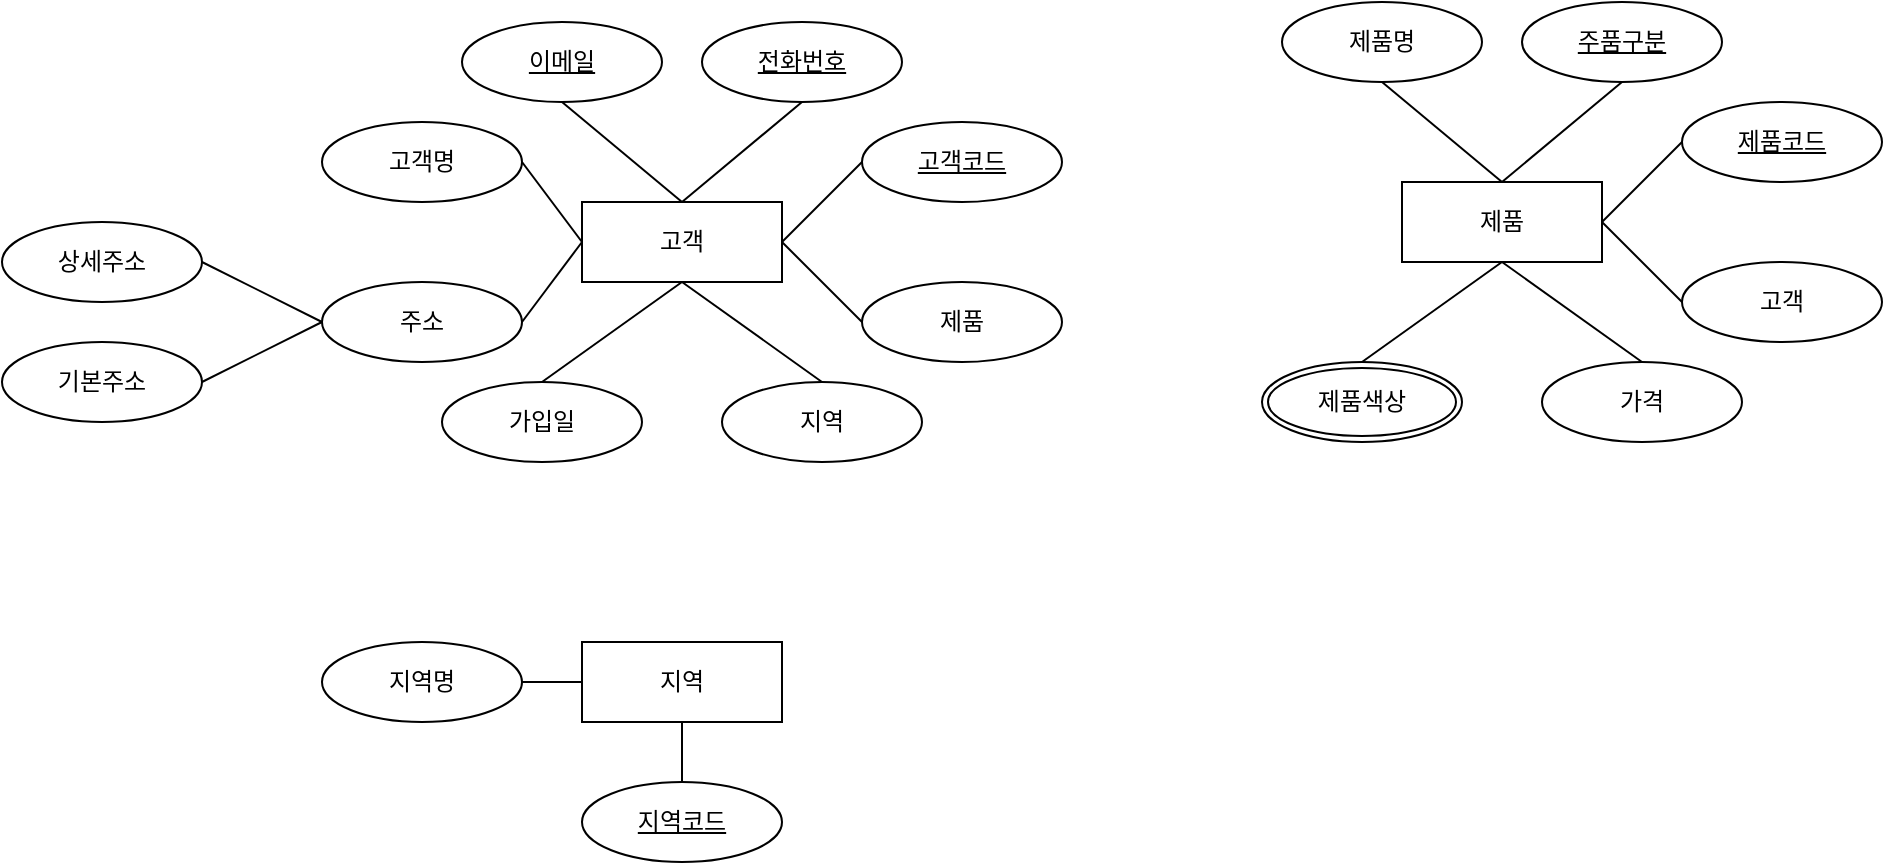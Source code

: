 <mxfile version="22.1.15" type="github">
  <diagram name="페이지-1" id="nj3TY9anS_ZJPsa495sF">
    <mxGraphModel dx="2234" dy="1580" grid="1" gridSize="10" guides="1" tooltips="1" connect="1" arrows="1" fold="1" page="0" pageScale="1" pageWidth="827" pageHeight="1169" background="none" math="0" shadow="0">
      <root>
        <mxCell id="0" />
        <mxCell id="1" parent="0" />
        <mxCell id="F7z5iJE-Bw2obRy6YbAB-9" value="고객" style="whiteSpace=wrap;html=1;align=center;" vertex="1" parent="1">
          <mxGeometry x="-210" y="-460" width="100" height="40" as="geometry" />
        </mxCell>
        <mxCell id="F7z5iJE-Bw2obRy6YbAB-11" value="&lt;u&gt;이메일&lt;/u&gt;" style="ellipse;whiteSpace=wrap;html=1;align=center;" vertex="1" parent="1">
          <mxGeometry x="-270" y="-550" width="100" height="40" as="geometry" />
        </mxCell>
        <mxCell id="F7z5iJE-Bw2obRy6YbAB-12" value="&lt;u&gt;고객코드&lt;/u&gt;" style="ellipse;whiteSpace=wrap;html=1;align=center;" vertex="1" parent="1">
          <mxGeometry x="-70" y="-500" width="100" height="40" as="geometry" />
        </mxCell>
        <mxCell id="F7z5iJE-Bw2obRy6YbAB-13" value="고객명" style="ellipse;whiteSpace=wrap;html=1;align=center;" vertex="1" parent="1">
          <mxGeometry x="-340" y="-500" width="100" height="40" as="geometry" />
        </mxCell>
        <mxCell id="F7z5iJE-Bw2obRy6YbAB-14" value="제품" style="ellipse;whiteSpace=wrap;html=1;align=center;" vertex="1" parent="1">
          <mxGeometry x="-70" y="-420" width="100" height="40" as="geometry" />
        </mxCell>
        <mxCell id="F7z5iJE-Bw2obRy6YbAB-15" value="주소" style="ellipse;whiteSpace=wrap;html=1;align=center;rotation=0;" vertex="1" parent="1">
          <mxGeometry x="-340" y="-420" width="100" height="40" as="geometry" />
        </mxCell>
        <mxCell id="F7z5iJE-Bw2obRy6YbAB-16" value="가입일" style="ellipse;whiteSpace=wrap;html=1;align=center;" vertex="1" parent="1">
          <mxGeometry x="-280" y="-370" width="100" height="40" as="geometry" />
        </mxCell>
        <mxCell id="F7z5iJE-Bw2obRy6YbAB-17" value="&lt;u&gt;전화번호&lt;/u&gt;" style="ellipse;whiteSpace=wrap;html=1;align=center;" vertex="1" parent="1">
          <mxGeometry x="-150" y="-550" width="100" height="40" as="geometry" />
        </mxCell>
        <mxCell id="F7z5iJE-Bw2obRy6YbAB-18" value="지역" style="ellipse;whiteSpace=wrap;html=1;align=center;" vertex="1" parent="1">
          <mxGeometry x="-140" y="-370" width="100" height="40" as="geometry" />
        </mxCell>
        <mxCell id="F7z5iJE-Bw2obRy6YbAB-20" value="" style="endArrow=none;html=1;rounded=0;exitX=0;exitY=0.5;exitDx=0;exitDy=0;entryX=1;entryY=0.5;entryDx=0;entryDy=0;" edge="1" parent="1" source="F7z5iJE-Bw2obRy6YbAB-12" target="F7z5iJE-Bw2obRy6YbAB-9">
          <mxGeometry relative="1" as="geometry">
            <mxPoint x="90" y="-260" as="sourcePoint" />
            <mxPoint x="160" y="-280" as="targetPoint" />
          </mxGeometry>
        </mxCell>
        <mxCell id="F7z5iJE-Bw2obRy6YbAB-21" value="" style="endArrow=none;html=1;rounded=0;exitX=1;exitY=0.5;exitDx=0;exitDy=0;entryX=0;entryY=0.5;entryDx=0;entryDy=0;" edge="1" parent="1" source="F7z5iJE-Bw2obRy6YbAB-9" target="F7z5iJE-Bw2obRy6YbAB-14">
          <mxGeometry relative="1" as="geometry">
            <mxPoint x="30" y="-260" as="sourcePoint" />
            <mxPoint x="100" y="-280" as="targetPoint" />
          </mxGeometry>
        </mxCell>
        <mxCell id="F7z5iJE-Bw2obRy6YbAB-22" value="" style="endArrow=none;html=1;rounded=0;exitX=0.5;exitY=1;exitDx=0;exitDy=0;entryX=0.5;entryY=0;entryDx=0;entryDy=0;" edge="1" parent="1" source="F7z5iJE-Bw2obRy6YbAB-9" target="F7z5iJE-Bw2obRy6YbAB-18">
          <mxGeometry relative="1" as="geometry">
            <mxPoint x="-70" y="-260" as="sourcePoint" />
            <mxPoint y="-280" as="targetPoint" />
          </mxGeometry>
        </mxCell>
        <mxCell id="F7z5iJE-Bw2obRy6YbAB-23" value="" style="endArrow=none;html=1;rounded=0;entryX=0.5;entryY=1;entryDx=0;entryDy=0;exitX=0.5;exitY=0;exitDx=0;exitDy=0;" edge="1" parent="1" source="F7z5iJE-Bw2obRy6YbAB-16" target="F7z5iJE-Bw2obRy6YbAB-9">
          <mxGeometry relative="1" as="geometry">
            <mxPoint x="-170" y="-260" as="sourcePoint" />
            <mxPoint x="-100" y="-280" as="targetPoint" />
          </mxGeometry>
        </mxCell>
        <mxCell id="F7z5iJE-Bw2obRy6YbAB-24" value="" style="endArrow=none;html=1;rounded=0;exitX=1;exitY=0.5;exitDx=0;exitDy=0;entryX=0;entryY=0.5;entryDx=0;entryDy=0;" edge="1" parent="1" source="F7z5iJE-Bw2obRy6YbAB-15" target="F7z5iJE-Bw2obRy6YbAB-9">
          <mxGeometry relative="1" as="geometry">
            <mxPoint x="160" y="-280" as="sourcePoint" />
            <mxPoint x="230" y="-300" as="targetPoint" />
          </mxGeometry>
        </mxCell>
        <mxCell id="F7z5iJE-Bw2obRy6YbAB-25" value="" style="endArrow=none;html=1;rounded=0;exitX=1;exitY=0.5;exitDx=0;exitDy=0;entryX=0;entryY=0.5;entryDx=0;entryDy=0;" edge="1" parent="1" source="F7z5iJE-Bw2obRy6YbAB-13" target="F7z5iJE-Bw2obRy6YbAB-9">
          <mxGeometry relative="1" as="geometry">
            <mxPoint x="160" y="-310" as="sourcePoint" />
            <mxPoint x="230" y="-330" as="targetPoint" />
          </mxGeometry>
        </mxCell>
        <mxCell id="F7z5iJE-Bw2obRy6YbAB-26" value="" style="endArrow=none;html=1;rounded=0;exitX=0.5;exitY=0;exitDx=0;exitDy=0;entryX=0.5;entryY=1;entryDx=0;entryDy=0;" edge="1" parent="1" source="F7z5iJE-Bw2obRy6YbAB-9" target="F7z5iJE-Bw2obRy6YbAB-11">
          <mxGeometry relative="1" as="geometry">
            <mxPoint x="160" y="-330" as="sourcePoint" />
            <mxPoint x="230" y="-350" as="targetPoint" />
          </mxGeometry>
        </mxCell>
        <mxCell id="F7z5iJE-Bw2obRy6YbAB-27" value="" style="endArrow=none;html=1;rounded=0;entryX=0.5;entryY=1;entryDx=0;entryDy=0;exitX=0.5;exitY=0;exitDx=0;exitDy=0;" edge="1" parent="1" source="F7z5iJE-Bw2obRy6YbAB-9" target="F7z5iJE-Bw2obRy6YbAB-17">
          <mxGeometry relative="1" as="geometry">
            <mxPoint x="-150" y="-470" as="sourcePoint" />
            <mxPoint x="-80" y="-490" as="targetPoint" />
          </mxGeometry>
        </mxCell>
        <mxCell id="F7z5iJE-Bw2obRy6YbAB-28" value="상세주소" style="ellipse;whiteSpace=wrap;html=1;align=center;" vertex="1" parent="1">
          <mxGeometry x="-500" y="-450" width="100" height="40" as="geometry" />
        </mxCell>
        <mxCell id="F7z5iJE-Bw2obRy6YbAB-29" value="기본주소" style="ellipse;whiteSpace=wrap;html=1;align=center;" vertex="1" parent="1">
          <mxGeometry x="-500" y="-390" width="100" height="40" as="geometry" />
        </mxCell>
        <mxCell id="F7z5iJE-Bw2obRy6YbAB-30" value="" style="endArrow=none;html=1;rounded=0;exitX=1;exitY=0.5;exitDx=0;exitDy=0;entryX=0;entryY=0.5;entryDx=0;entryDy=0;" edge="1" parent="1" source="F7z5iJE-Bw2obRy6YbAB-28" target="F7z5iJE-Bw2obRy6YbAB-15">
          <mxGeometry relative="1" as="geometry">
            <mxPoint x="120" y="-270" as="sourcePoint" />
            <mxPoint x="280" y="-270" as="targetPoint" />
          </mxGeometry>
        </mxCell>
        <mxCell id="F7z5iJE-Bw2obRy6YbAB-31" value="" style="endArrow=none;html=1;rounded=0;entryX=0;entryY=0.5;entryDx=0;entryDy=0;exitX=1;exitY=0.5;exitDx=0;exitDy=0;" edge="1" parent="1" source="F7z5iJE-Bw2obRy6YbAB-29" target="F7z5iJE-Bw2obRy6YbAB-15">
          <mxGeometry relative="1" as="geometry">
            <mxPoint x="120" y="-270" as="sourcePoint" />
            <mxPoint x="280" y="-270" as="targetPoint" />
          </mxGeometry>
        </mxCell>
        <mxCell id="F7z5iJE-Bw2obRy6YbAB-32" value="지역" style="whiteSpace=wrap;html=1;align=center;" vertex="1" parent="1">
          <mxGeometry x="-210" y="-240" width="100" height="40" as="geometry" />
        </mxCell>
        <mxCell id="F7z5iJE-Bw2obRy6YbAB-33" value="지역명" style="ellipse;whiteSpace=wrap;html=1;align=center;" vertex="1" parent="1">
          <mxGeometry x="-340" y="-240" width="100" height="40" as="geometry" />
        </mxCell>
        <mxCell id="F7z5iJE-Bw2obRy6YbAB-34" value="&lt;u&gt;지역코드&lt;/u&gt;" style="ellipse;whiteSpace=wrap;html=1;align=center;" vertex="1" parent="1">
          <mxGeometry x="-210" y="-170" width="100" height="40" as="geometry" />
        </mxCell>
        <mxCell id="F7z5iJE-Bw2obRy6YbAB-35" value="" style="endArrow=none;html=1;rounded=0;entryX=0.5;entryY=0;entryDx=0;entryDy=0;exitX=0.5;exitY=1;exitDx=0;exitDy=0;" edge="1" parent="1" source="F7z5iJE-Bw2obRy6YbAB-32" target="F7z5iJE-Bw2obRy6YbAB-34">
          <mxGeometry relative="1" as="geometry">
            <mxPoint x="-40" y="-200" as="sourcePoint" />
            <mxPoint x="120" y="-200" as="targetPoint" />
          </mxGeometry>
        </mxCell>
        <mxCell id="F7z5iJE-Bw2obRy6YbAB-36" value="" style="endArrow=none;html=1;rounded=0;exitX=1;exitY=0.5;exitDx=0;exitDy=0;" edge="1" parent="1" source="F7z5iJE-Bw2obRy6YbAB-33">
          <mxGeometry relative="1" as="geometry">
            <mxPoint x="120" y="-270" as="sourcePoint" />
            <mxPoint x="-210" y="-220" as="targetPoint" />
          </mxGeometry>
        </mxCell>
        <mxCell id="F7z5iJE-Bw2obRy6YbAB-37" value="제품" style="whiteSpace=wrap;html=1;align=center;" vertex="1" parent="1">
          <mxGeometry x="200" y="-470" width="100" height="40" as="geometry" />
        </mxCell>
        <mxCell id="F7z5iJE-Bw2obRy6YbAB-38" value="제품명" style="ellipse;whiteSpace=wrap;html=1;align=center;" vertex="1" parent="1">
          <mxGeometry x="140" y="-560" width="100" height="40" as="geometry" />
        </mxCell>
        <mxCell id="F7z5iJE-Bw2obRy6YbAB-39" value="&lt;u&gt;제품코드&lt;/u&gt;" style="ellipse;whiteSpace=wrap;html=1;align=center;" vertex="1" parent="1">
          <mxGeometry x="340" y="-510" width="100" height="40" as="geometry" />
        </mxCell>
        <mxCell id="F7z5iJE-Bw2obRy6YbAB-40" value="고객" style="ellipse;whiteSpace=wrap;html=1;align=center;" vertex="1" parent="1">
          <mxGeometry x="340" y="-430" width="100" height="40" as="geometry" />
        </mxCell>
        <mxCell id="F7z5iJE-Bw2obRy6YbAB-42" value="&lt;u&gt;주품구분&lt;/u&gt;" style="ellipse;whiteSpace=wrap;html=1;align=center;" vertex="1" parent="1">
          <mxGeometry x="260" y="-560" width="100" height="40" as="geometry" />
        </mxCell>
        <mxCell id="F7z5iJE-Bw2obRy6YbAB-43" value="가격" style="ellipse;whiteSpace=wrap;html=1;align=center;" vertex="1" parent="1">
          <mxGeometry x="270" y="-380" width="100" height="40" as="geometry" />
        </mxCell>
        <mxCell id="F7z5iJE-Bw2obRy6YbAB-44" value="" style="endArrow=none;html=1;rounded=0;exitX=0;exitY=0.5;exitDx=0;exitDy=0;entryX=1;entryY=0.5;entryDx=0;entryDy=0;" edge="1" parent="1" source="F7z5iJE-Bw2obRy6YbAB-39" target="F7z5iJE-Bw2obRy6YbAB-37">
          <mxGeometry relative="1" as="geometry">
            <mxPoint x="500" y="-270" as="sourcePoint" />
            <mxPoint x="570" y="-290" as="targetPoint" />
          </mxGeometry>
        </mxCell>
        <mxCell id="F7z5iJE-Bw2obRy6YbAB-45" value="" style="endArrow=none;html=1;rounded=0;exitX=1;exitY=0.5;exitDx=0;exitDy=0;entryX=0;entryY=0.5;entryDx=0;entryDy=0;" edge="1" parent="1" source="F7z5iJE-Bw2obRy6YbAB-37" target="F7z5iJE-Bw2obRy6YbAB-40">
          <mxGeometry relative="1" as="geometry">
            <mxPoint x="440" y="-270" as="sourcePoint" />
            <mxPoint x="510" y="-290" as="targetPoint" />
          </mxGeometry>
        </mxCell>
        <mxCell id="F7z5iJE-Bw2obRy6YbAB-46" value="" style="endArrow=none;html=1;rounded=0;exitX=0.5;exitY=1;exitDx=0;exitDy=0;entryX=0.5;entryY=0;entryDx=0;entryDy=0;" edge="1" parent="1" source="F7z5iJE-Bw2obRy6YbAB-37" target="F7z5iJE-Bw2obRy6YbAB-43">
          <mxGeometry relative="1" as="geometry">
            <mxPoint x="340" y="-270" as="sourcePoint" />
            <mxPoint x="410" y="-290" as="targetPoint" />
          </mxGeometry>
        </mxCell>
        <mxCell id="F7z5iJE-Bw2obRy6YbAB-47" value="" style="endArrow=none;html=1;rounded=0;entryX=0.5;entryY=1;entryDx=0;entryDy=0;exitX=0.5;exitY=0;exitDx=0;exitDy=0;" edge="1" parent="1" source="F7z5iJE-Bw2obRy6YbAB-52" target="F7z5iJE-Bw2obRy6YbAB-37">
          <mxGeometry relative="1" as="geometry">
            <mxPoint x="190" y="-410" as="sourcePoint" />
            <mxPoint x="310" y="-290" as="targetPoint" />
          </mxGeometry>
        </mxCell>
        <mxCell id="F7z5iJE-Bw2obRy6YbAB-50" value="" style="endArrow=none;html=1;rounded=0;exitX=0.5;exitY=0;exitDx=0;exitDy=0;entryX=0.5;entryY=1;entryDx=0;entryDy=0;" edge="1" parent="1" source="F7z5iJE-Bw2obRy6YbAB-37" target="F7z5iJE-Bw2obRy6YbAB-38">
          <mxGeometry relative="1" as="geometry">
            <mxPoint x="570" y="-340" as="sourcePoint" />
            <mxPoint x="640" y="-360" as="targetPoint" />
          </mxGeometry>
        </mxCell>
        <mxCell id="F7z5iJE-Bw2obRy6YbAB-51" value="" style="endArrow=none;html=1;rounded=0;entryX=0.5;entryY=1;entryDx=0;entryDy=0;exitX=0.5;exitY=0;exitDx=0;exitDy=0;" edge="1" parent="1" source="F7z5iJE-Bw2obRy6YbAB-37" target="F7z5iJE-Bw2obRy6YbAB-42">
          <mxGeometry relative="1" as="geometry">
            <mxPoint x="260" y="-480" as="sourcePoint" />
            <mxPoint x="330" y="-500" as="targetPoint" />
          </mxGeometry>
        </mxCell>
        <mxCell id="F7z5iJE-Bw2obRy6YbAB-52" value="제품색상" style="ellipse;shape=doubleEllipse;margin=3;whiteSpace=wrap;html=1;align=center;" vertex="1" parent="1">
          <mxGeometry x="130" y="-380" width="100" height="40" as="geometry" />
        </mxCell>
      </root>
    </mxGraphModel>
  </diagram>
</mxfile>
